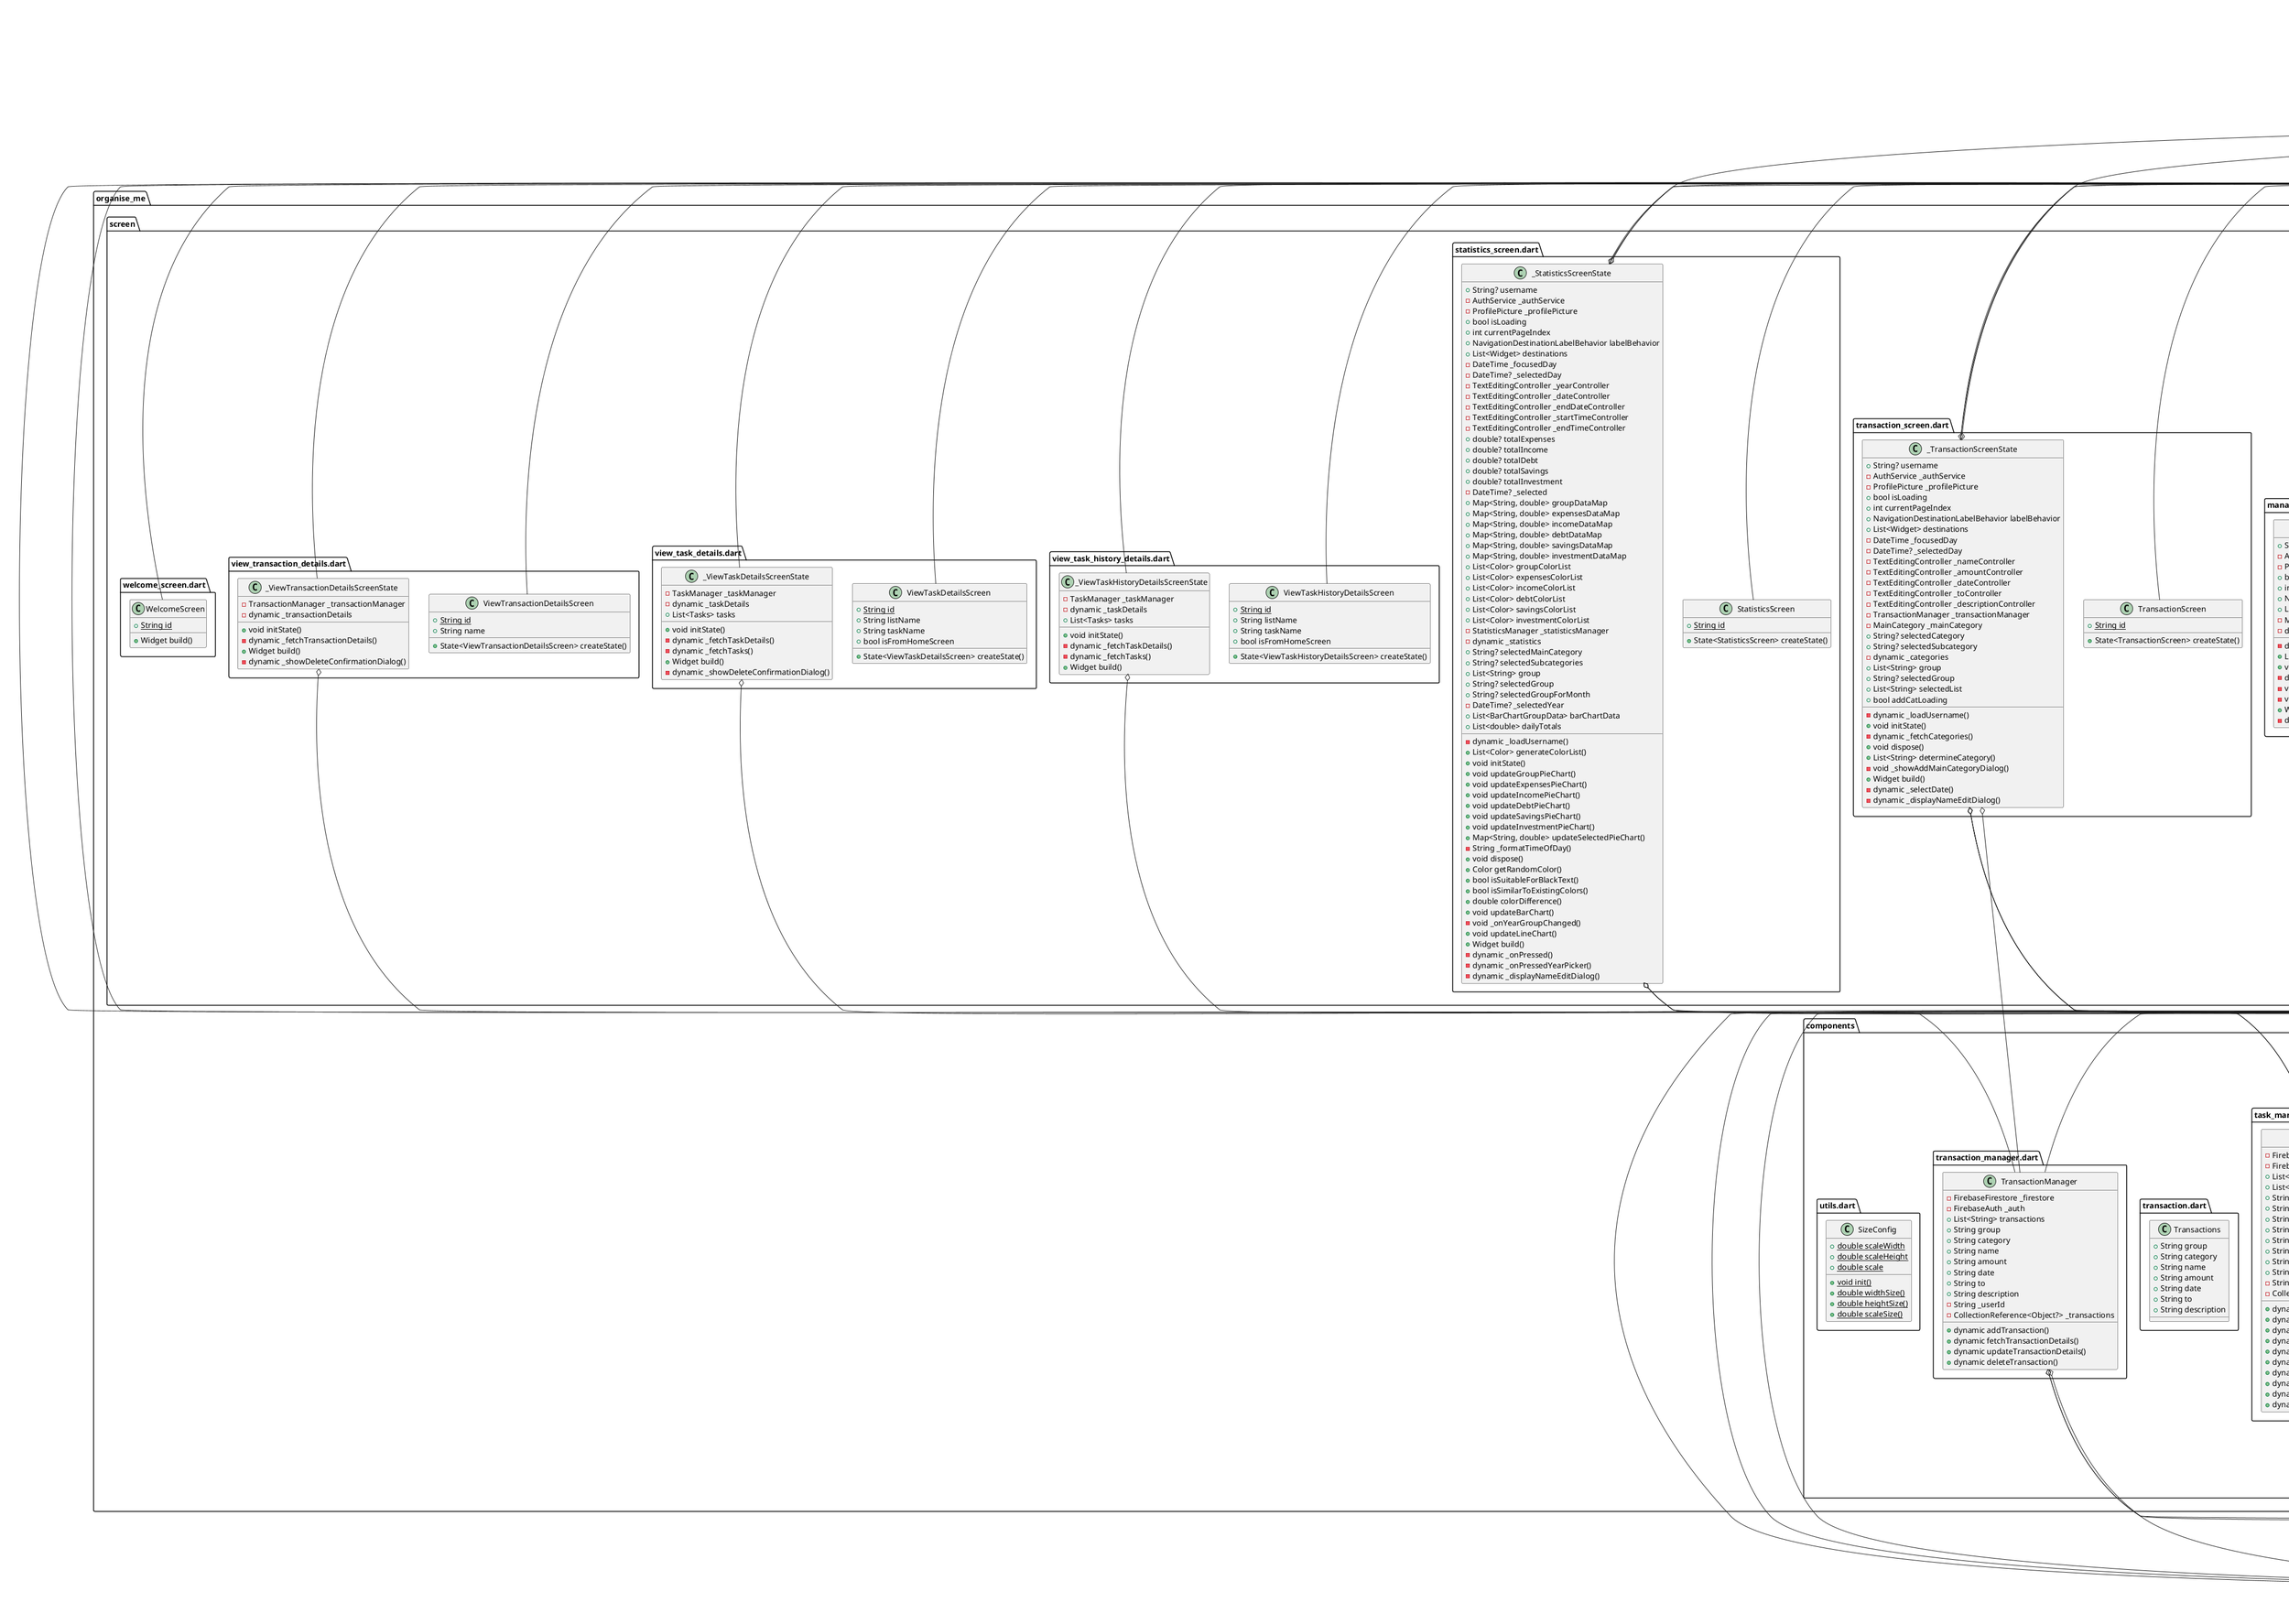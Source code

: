 @startuml
set namespaceSeparator ::

class "organise_me::components::auth_service.dart::AuthService" {
  -FirebaseAuth _auth
  -FirebaseFirestore _firestore
  +dynamic registerWithEmailAndPassword()
  +dynamic signInWithEmailAndPassword()
  +dynamic signOut()
  +dynamic getUsername()
  +dynamic updateUsername()
  +dynamic getEmail()
  +dynamic getPassword()
}

"organise_me::components::auth_service.dart::AuthService" o-- "firebase_auth::firebase_auth.dart::FirebaseAuth"
"organise_me::components::auth_service.dart::AuthService" o-- "cloud_firestore::cloud_firestore.dart::FirebaseFirestore"

class "organise_me::components::event.dart::Event" {
  +String eventName
  +String eventDescription
  +String startDate
  +String endDate
  +String startTime
  +String endTime
}

class "organise_me::components::event_manager.dart::EventManager" {
  -FirebaseFirestore _firestore
  -FirebaseAuth _auth
  +List<String> events
  +String eventName
  +String eventDescription
  +String startDate
  +String endDate
  +String startTime
  +String endTime
  -String _userId
  -CollectionReference<Object?> _event
  +dynamic addEvent()
  +dynamic fetchEventDetails()
  +dynamic updateEventDetails()
  +dynamic deleteEvent()
}

"organise_me::components::event_manager.dart::EventManager" o-- "cloud_firestore::cloud_firestore.dart::FirebaseFirestore"
"organise_me::components::event_manager.dart::EventManager" o-- "firebase_auth::firebase_auth.dart::FirebaseAuth"
"organise_me::components::event_manager.dart::EventManager" o-- "cloud_firestore::cloud_firestore.dart::CollectionReference<Object>"

class "organise_me::components::list_manager.dart::ListManager" {
  -FirebaseFirestore _firestore
  -FirebaseAuth _auth
  +List<String> lists
  +List<String> listIDs
  -String _userId
  -CollectionReference<Object?> _list
  +dynamic fetchLists()
  +dynamic addList()
  +dynamic updateList()
  +dynamic deleteList()
  -dynamic _deleteDocumentAndSubcollections()
}

"organise_me::components::list_manager.dart::ListManager" o-- "cloud_firestore::cloud_firestore.dart::FirebaseFirestore"
"organise_me::components::list_manager.dart::ListManager" o-- "firebase_auth::firebase_auth.dart::FirebaseAuth"
"organise_me::components::list_manager.dart::ListManager" o-- "cloud_firestore::cloud_firestore.dart::CollectionReference<Object>"

class "organise_me::components::main_category.dart::MainCategory" {
  -FirebaseFirestore _firestore
  -FirebaseAuth _auth
  +List<String> defaultMainCategories
  +List<String> mainCategories
  +List<String> defaultExpenseCategories
  +List<String> expensesCategory
  +List<String> defaultIncomeCategories
  +List<String> incomeCategory
  +List<String> defaultDebtCategories
  +List<String> debtCategory
  +List<String> defaultSavingsCategories
  +List<String> savingsCategory
  +List<String> defaultInvestmentCategories
  +List<String> investmentCategory
  -String _userId
  -CollectionReference<Object?> _expenses
  -CollectionReference<Object?> _income
  -CollectionReference<Object?> _debt
  -CollectionReference<Object?> _savings
  -CollectionReference<Object?> _investment
  +dynamic fetchCategories()
  +dynamic addExpensesCategory()
  +dynamic addIncomeCategory()
  +dynamic addDebtCategory()
  +dynamic addSavingsCategory()
  +dynamic addInvestmentCategory()
  +dynamic updateExpensesCategory()
  +dynamic updateIncomeCategory()
  +dynamic updateDebtCategory()
  +dynamic updateSavingsCategory()
  +dynamic updateInvestmentCategory()
  +dynamic deleteExpensesCategory()
  +dynamic deleteIncomeCategory()
  +dynamic deleteDebtCategory()
  +dynamic deleteSavingsCategory()
  +dynamic deleteInvestmentCategory()
}

"organise_me::components::main_category.dart::MainCategory" o-- "cloud_firestore::cloud_firestore.dart::FirebaseFirestore"
"organise_me::components::main_category.dart::MainCategory" o-- "firebase_auth::firebase_auth.dart::FirebaseAuth"
"organise_me::components::main_category.dart::MainCategory" o-- "cloud_firestore::cloud_firestore.dart::CollectionReference<Object>"

class "organise_me::components::profile_picture.dart::ProfilePicture" {
  +File? image
  +ImagePicker picker
  -FirebaseAuth _auth
  -FirebaseFirestore _firestore
  -FirebaseStorage _storage
  +String? profilePictureUrl
  +void Function()? onUpdate
  -String _userId
  -CollectionReference<Object?> _profilePicture
  +void setUpdateCallback()
  +dynamic getPictureFromGallery()
  +dynamic getPictureFromCamera()
  +dynamic showOptions()
  +dynamic uploadImage()
  +dynamic loadProfilePicture()
}

"organise_me::components::profile_picture.dart::ProfilePicture" o-- "dart::io::File"
"organise_me::components::profile_picture.dart::ProfilePicture" o-- "image_picker::image_picker.dart::ImagePicker"
"organise_me::components::profile_picture.dart::ProfilePicture" o-- "firebase_auth::firebase_auth.dart::FirebaseAuth"
"organise_me::components::profile_picture.dart::ProfilePicture" o-- "cloud_firestore::cloud_firestore.dart::FirebaseFirestore"
"organise_me::components::profile_picture.dart::ProfilePicture" o-- "firebase_storage::firebase_storage.dart::FirebaseStorage"
"organise_me::components::profile_picture.dart::ProfilePicture" o-- "dart::ui::void Function()"
"organise_me::components::profile_picture.dart::ProfilePicture" o-- "cloud_firestore::cloud_firestore.dart::CollectionReference<Object>"

class "organise_me::components::reusable_button.dart::ReusableButton" {
  +String text
  +void Function() onPress
  +Color backgroundColor
  +Color textColor
  +Widget build()
}

"organise_me::components::reusable_button.dart::ReusableButton" o-- "null::void Function()"
"organise_me::components::reusable_button.dart::ReusableButton" o-- "dart::ui::Color"
"flutter::src::widgets::framework.dart::StatelessWidget" <|-- "organise_me::components::reusable_button.dart::ReusableButton"

class "organise_me::components::reusable_text.dart::ReusableText" {
  +String text
  +double fontSize
  +Color color
  +TextDecoration decoration
  +Widget build()
}

"organise_me::components::reusable_text.dart::ReusableText" o-- "dart::ui::Color"
"organise_me::components::reusable_text.dart::ReusableText" o-- "dart::ui::TextDecoration"
"flutter::src::widgets::framework.dart::StatelessWidget" <|-- "organise_me::components::reusable_text.dart::ReusableText"

class "organise_me::components::statistics_manager.dart::StatisticsManager" {
  +Map<String, double> expenses
  +Map<String, double> income
  +Map<String, double> debt
  +Map<String, double> savings
  +Map<String, double> investment
  +Map<String, List<double>> monthlyTotals
  +double totalExpenses
  +double totalIncome
  +double totalDebt
  +double totalSavings
  +double totalInvestment
  -FirebaseFirestore _firestore
  -FirebaseAuth _auth
  +List<String> transactions
  -String _userId
  -CollectionReference<Object?> _transactions
  -CollectionReference<Object?> _expenses
  -CollectionReference<Object?> _income
  -CollectionReference<Object?> _debt
  -CollectionReference<Object?> _savings
  -CollectionReference<Object?> _investment
  -void _initializeTransaction()
  +dynamic calcTotal()
  +dynamic calcMonthlyTotals()
  +dynamic calcDailyTotals()
}

"organise_me::components::statistics_manager.dart::StatisticsManager" o-- "cloud_firestore::cloud_firestore.dart::FirebaseFirestore"
"organise_me::components::statistics_manager.dart::StatisticsManager" o-- "firebase_auth::firebase_auth.dart::FirebaseAuth"
"organise_me::components::statistics_manager.dart::StatisticsManager" o-- "cloud_firestore::cloud_firestore.dart::CollectionReference<Object>"

class "organise_me::components::task.dart::Tasks" {
  +String taskName
  +String taskDescription
  +String priority
  +String startDate
  +String endDate
  +String startTime
  +String endTime
  +bool isReminderOn
  +String listName
}

class "organise_me::components::task.dart::TaskName" {
  +String taskName
  +String priority
}

class "organise_me::components::task_manager.dart::TaskManager" {
  -FirebaseFirestore _firestore
  -FirebaseAuth _auth
  +List<String> tasks
  +List<String> taskHistory
  +String taskName
  +String taskDescription
  +String priority
  +String startDate
  +String endDate
  +String startTime
  +String endTime
  +String listName
  -String _userId
  -CollectionReference<Object?> _list
  +dynamic fetchTaskName()
  +dynamic addTask()
  +dynamic addTaskHistory()
  +dynamic updateTaskName()
  +dynamic updateTaskDetails()
  +dynamic deleteTask()
  +dynamic deleteTaskHistory()
  +dynamic fetchTaskDetails()
  +dynamic fetchHistoryDetails()
  +dynamic fetchTaskHistory()
}

"organise_me::components::task_manager.dart::TaskManager" o-- "cloud_firestore::cloud_firestore.dart::FirebaseFirestore"
"organise_me::components::task_manager.dart::TaskManager" o-- "firebase_auth::firebase_auth.dart::FirebaseAuth"
"organise_me::components::task_manager.dart::TaskManager" o-- "cloud_firestore::cloud_firestore.dart::CollectionReference<Object>"

class "organise_me::components::transaction.dart::Transactions" {
  +String group
  +String category
  +String name
  +String amount
  +String date
  +String to
  +String description
}

class "organise_me::components::transaction_manager.dart::TransactionManager" {
  -FirebaseFirestore _firestore
  -FirebaseAuth _auth
  +List<String> transactions
  +String group
  +String category
  +String name
  +String amount
  +String date
  +String to
  +String description
  -String _userId
  -CollectionReference<Object?> _transactions
  +dynamic addTransaction()
  +dynamic fetchTransactionDetails()
  +dynamic updateTransactionDetails()
  +dynamic deleteTransaction()
}

"organise_me::components::transaction_manager.dart::TransactionManager" o-- "cloud_firestore::cloud_firestore.dart::FirebaseFirestore"
"organise_me::components::transaction_manager.dart::TransactionManager" o-- "firebase_auth::firebase_auth.dart::FirebaseAuth"
"organise_me::components::transaction_manager.dart::TransactionManager" o-- "cloud_firestore::cloud_firestore.dart::CollectionReference<Object>"

class "organise_me::components::utils.dart::SizeConfig" {
  {static} +double scaleWidth
  {static} +double scaleHeight
  {static} +double scale
  {static} +void init()
  {static} +double widthSize()
  {static} +double heightSize()
  {static} +double scaleSize()
}

class "organise_me::screen::add_task_screen.dart::AddTaskScreen" {
  {static} +String id
  +String listName
  +State<AddTaskScreen> createState()
}

"flutter::src::widgets::framework.dart::StatefulWidget" <|-- "organise_me::screen::add_task_screen.dart::AddTaskScreen"

class "organise_me::screen::add_task_screen.dart::_AddTaskScreenState" {
  +String? username
  -AuthService _authService
  -ProfilePicture _profilePicture
  +bool isLoading
  -TaskManager _taskManager
  +int currentPageIndex
  +NavigationDestinationLabelBehavior labelBehavior
  +List<Widget> destinations
  +List<String> priorities
  +String? selectedPriority
  -TextEditingController _taskNameController
  -TextEditingController _taskDescriptionController
  -TextEditingController _startDateController
  -TextEditingController _endDateController
  -TextEditingController _startTimeController
  -TextEditingController _endTimeController
  -dynamic _loadUsername()
  +void initState()
  -String _formatTimeOfDay()
  +void dispose()
  -dynamic _fetchTasks()
  +Widget build()
  -dynamic _displayListNameDialog()
  -dynamic _selectStartDate()
  -dynamic _selectEndDate()
  -dynamic _selectStartTime()
  -dynamic _selectEndTime()
  -dynamic _displayNameEditDialog()
}

"organise_me::screen::add_task_screen.dart::_AddTaskScreenState" o-- "organise_me::components::auth_service.dart::AuthService"
"organise_me::screen::add_task_screen.dart::_AddTaskScreenState" o-- "organise_me::components::profile_picture.dart::ProfilePicture"
"organise_me::screen::add_task_screen.dart::_AddTaskScreenState" o-- "organise_me::components::task_manager.dart::TaskManager"
"organise_me::screen::add_task_screen.dart::_AddTaskScreenState" o-- "flutter::src::material::navigation_bar.dart::NavigationDestinationLabelBehavior"
"organise_me::screen::add_task_screen.dart::_AddTaskScreenState" o-- "flutter::src::widgets::editable_text.dart::TextEditingController"
"flutter::src::widgets::framework.dart::State" <|-- "organise_me::screen::add_task_screen.dart::_AddTaskScreenState"

class "organise_me::screen::edit_event_screen.dart::EditEventScreen" {
  {static} +String id
  +String eventName
  +State<EditEventScreen> createState()
}

"flutter::src::widgets::framework.dart::StatefulWidget" <|-- "organise_me::screen::edit_event_screen.dart::EditEventScreen"

class "organise_me::screen::edit_event_screen.dart::_EditEventScreenState" {
  -TextEditingController _eventController
  -TextEditingController _descriptionController
  -TextEditingController _startDateController
  -TextEditingController _endDateController
  -TextEditingController _startTimeController
  -TextEditingController _endTimeController
  -EventManager _eventManager
  -dynamic _eventDetails
  +List<String> regular
  +String? selectedRegular
  +List<String> days
  +String? selectedDays
  -dynamic _fetchEventDetails()
  +void initState()
  -String _formatTimeOfDay()
  +void dispose()
  +Widget build()
  -dynamic _selectStartDate()
  -dynamic _selectEndDate()
  -dynamic _selectStartTime()
  -dynamic _selectEndTime()
}

"organise_me::screen::edit_event_screen.dart::_EditEventScreenState" o-- "flutter::src::widgets::editable_text.dart::TextEditingController"
"organise_me::screen::edit_event_screen.dart::_EditEventScreenState" o-- "organise_me::components::event_manager.dart::EventManager"
"flutter::src::widgets::framework.dart::State" <|-- "organise_me::screen::edit_event_screen.dart::_EditEventScreenState"

class "organise_me::screen::edit_task_screen.dart::EditTaskScreen" {
  {static} +String id
  +String taskName
  +String listName
  +bool isFromHomeScreen
  +State<EditTaskScreen> createState()
}

"flutter::src::widgets::framework.dart::StatefulWidget" <|-- "organise_me::screen::edit_task_screen.dart::EditTaskScreen"

class "organise_me::screen::edit_task_screen.dart::_EditTaskScreenState" {
  +List<String> tasks
  +List<String> priorities
  +String? selectedPriority
  -TextEditingController _taskNameController
  -TextEditingController _taskDescriptionController
  -TextEditingController _startDateController
  -TextEditingController _endDateController
  -TextEditingController _startTimeController
  -TextEditingController _endTimeController
  -TaskManager _taskManager
  -dynamic _taskDetails
  -dynamic _fetchTaskDetails()
  +void initState()
  -String _formatTimeOfDay()
  +void dispose()
  +Widget build()
  -dynamic _selectStartDate()
  -dynamic _selectEndDate()
  -dynamic _selectStartTime()
  -dynamic _selectEndTime()
}

"organise_me::screen::edit_task_screen.dart::_EditTaskScreenState" o-- "flutter::src::widgets::editable_text.dart::TextEditingController"
"organise_me::screen::edit_task_screen.dart::_EditTaskScreenState" o-- "organise_me::components::task_manager.dart::TaskManager"
"flutter::src::widgets::framework.dart::State" <|-- "organise_me::screen::edit_task_screen.dart::_EditTaskScreenState"

class "organise_me::screen::edit_transaction_screen.dart::EditTransactionScreen" {
  {static} +String id
  +String name
  +State<EditTransactionScreen> createState()
}

"flutter::src::widgets::framework.dart::StatefulWidget" <|-- "organise_me::screen::edit_transaction_screen.dart::EditTransactionScreen"

class "organise_me::screen::edit_transaction_screen.dart::_EditTransactionScreenState" {
  -TextEditingController _nameController
  -TextEditingController _amountController
  -TextEditingController _dateController
  -TextEditingController _toController
  -TextEditingController _descriptionController
  -TransactionManager _transactionManager
  -dynamic _transactionDetails
  -MainCategory _mainCategory
  +String? selectedCategory
  +String? selectedSubcategory
  +List<String> group
  +String? selectedGroup
  +List<String> selectedList
  +List<String> determineCategory()
  -dynamic _fetchTransactionDetails()
  +void initState()
  -dynamic _fetchCategories()
  +void dispose()
  -void _showAddMainCategoryDialog()
  +Widget build()
  -dynamic _selectDate()
}

"organise_me::screen::edit_transaction_screen.dart::_EditTransactionScreenState" o-- "flutter::src::widgets::editable_text.dart::TextEditingController"
"organise_me::screen::edit_transaction_screen.dart::_EditTransactionScreenState" o-- "organise_me::components::transaction_manager.dart::TransactionManager"
"organise_me::screen::edit_transaction_screen.dart::_EditTransactionScreenState" o-- "organise_me::components::main_category.dart::MainCategory"
"flutter::src::widgets::framework.dart::State" <|-- "organise_me::screen::edit_transaction_screen.dart::_EditTransactionScreenState"

class "organise_me::screen::event_screen.dart::EventScreen" {
  {static} +String id
  +State<EventScreen> createState()
}

"flutter::src::widgets::framework.dart::StatefulWidget" <|-- "organise_me::screen::event_screen.dart::EventScreen"

class "organise_me::screen::event_screen.dart::_EventScreenState" {
  +String? username
  -AuthService _authService
  -ProfilePicture _profilePicture
  +bool isLoading
  +int currentPageIndex
  +NavigationDestinationLabelBehavior labelBehavior
  +List<Widget> destinations
  -DateTime _focusedDay
  -DateTime? _selectedDay
  -TextEditingController _eventNameController
  -TextEditingController _eventDescriptionController
  -TextEditingController _startDateController
  -TextEditingController _endDateController
  -TextEditingController _startTimeController
  -TextEditingController _endTimeController
  -EventManager _eventManager
  +List<String> regular
  +String? selectedRegular
  +List<String> days
  +String? selectedDays
  -dynamic _loadUsername()
  +void initState()
  -String _formatTimeOfDay()
  +void dispose()
  +Widget build()
  -dynamic _selectStartDate()
  -dynamic _selectEndDate()
  -dynamic _selectStartTime()
  -dynamic _selectEndTime()
  -dynamic _displayNameEditDialog()
}

"organise_me::screen::event_screen.dart::_EventScreenState" o-- "organise_me::components::auth_service.dart::AuthService"
"organise_me::screen::event_screen.dart::_EventScreenState" o-- "organise_me::components::profile_picture.dart::ProfilePicture"
"organise_me::screen::event_screen.dart::_EventScreenState" o-- "flutter::src::material::navigation_bar.dart::NavigationDestinationLabelBehavior"
"organise_me::screen::event_screen.dart::_EventScreenState" o-- "flutter::src::widgets::editable_text.dart::TextEditingController"
"organise_me::screen::event_screen.dart::_EventScreenState" o-- "organise_me::components::event_manager.dart::EventManager"
"flutter::src::widgets::framework.dart::State" <|-- "organise_me::screen::event_screen.dart::_EventScreenState"

class "organise_me::screen::home_screen.dart::HomeScreen" {
  {static} +String id
  +State<HomeScreen> createState()
}

"flutter::src::widgets::framework.dart::StatefulWidget" <|-- "organise_me::screen::home_screen.dart::HomeScreen"

class "organise_me::screen::home_screen.dart::_HomeScreenState" {
  +bool isLoading
  -FirebaseFirestore _firestore
  -FirebaseAuth _auth
  -ProfilePicture _profilePicture
  +String? username
  -AuthService _authService
  +int currentPageIndex
  +NavigationDestinationLabelBehavior labelBehavior
  +List<Widget> destinations
  +DateTime now
  -DateTime _focusedDay
  -DateTime? _selectedDay
  -dynamic _tasks
  +String dropdownValue
  +List<String> options
  +List<Tasks> tasks
  +List<Tasks> allTasks
  +int taskCount
  +bool showNotifiDialog
  +List<Event> events
  +List<Event> allEvents
  +int eventCount
  +List<Transactions> transactions
  +List<Transactions> allTransactions
  -String _userId
  -CollectionReference<Object?> _list
  -CollectionReference<Object?> _event
  -CollectionReference<Object?> _transaction
  +void initState()
  +void dispose()
  -void _onDaySelected()
  +dynamic fetchTasks()
  +dynamic fetchEvents()
  +dynamic fetchTransactions()
  -dynamic _loadUsername()
  -List<Event> _getEventsForDay()
  -List<Tasks> _getTasksForDay()
  -List<Transactions> _getTransactionsForDay()
  -List<dynamic> _getForDay()
  +void didChangeAppLifecycleState()
  -dynamic _resetDialogPreference()
  -dynamic _showTaskDialog()
  +Widget build()
  +int priorityValue()
  +Color getPriorityColor()
  +Color getTransactionColor()
  +Icon getTransactionIcon()
  +Icon getPriorityIcon()
  -dynamic _displayNameEditDialog()
}

"organise_me::screen::home_screen.dart::_HomeScreenState" o-- "cloud_firestore::cloud_firestore.dart::FirebaseFirestore"
"organise_me::screen::home_screen.dart::_HomeScreenState" o-- "firebase_auth::firebase_auth.dart::FirebaseAuth"
"organise_me::screen::home_screen.dart::_HomeScreenState" o-- "organise_me::components::profile_picture.dart::ProfilePicture"
"organise_me::screen::home_screen.dart::_HomeScreenState" o-- "organise_me::components::auth_service.dart::AuthService"
"organise_me::screen::home_screen.dart::_HomeScreenState" o-- "flutter::src::material::navigation_bar.dart::NavigationDestinationLabelBehavior"
"organise_me::screen::home_screen.dart::_HomeScreenState" o-- "cloud_firestore::cloud_firestore.dart::CollectionReference<Object>"
"flutter::src::widgets::framework.dart::State" <|-- "organise_me::screen::home_screen.dart::_HomeScreenState"

class "organise_me::screen::list_screen.dart::ListScreen" {
  {static} +String id
  +State<ListScreen> createState()
}

"flutter::src::widgets::framework.dart::StatefulWidget" <|-- "organise_me::screen::list_screen.dart::ListScreen"

class "organise_me::screen::list_screen.dart::_ListScreenState" {
  +String? username
  -AuthService _authService
  -ProfilePicture _profilePicture
  +bool isLoading
  +int currentPageIndex
  +NavigationDestinationLabelBehavior labelBehavior
  +List<Widget> destinations
  -ListManager _listManager
  -dynamic _lists
  -dynamic _loadUsername()
  +void initState()
  -dynamic _fetchLists()
  +Widget build()
  -dynamic _displayTipsDialog()
  -dynamic _displayTextInputDialog()
  -dynamic _showDeleteConfirmationDialog()
  -dynamic _displayNameEditDialog()
}

"organise_me::screen::list_screen.dart::_ListScreenState" o-- "organise_me::components::auth_service.dart::AuthService"
"organise_me::screen::list_screen.dart::_ListScreenState" o-- "organise_me::components::profile_picture.dart::ProfilePicture"
"organise_me::screen::list_screen.dart::_ListScreenState" o-- "flutter::src::material::navigation_bar.dart::NavigationDestinationLabelBehavior"
"organise_me::screen::list_screen.dart::_ListScreenState" o-- "organise_me::components::list_manager.dart::ListManager"
"flutter::src::widgets::framework.dart::State" <|-- "organise_me::screen::list_screen.dart::_ListScreenState"

class "organise_me::screen::login_screen.dart::LoginScreen" {
  {static} +String id
  +State<LoginScreen> createState()
}

"flutter::src::widgets::framework.dart::StatefulWidget" <|-- "organise_me::screen::login_screen.dart::LoginScreen"

class "organise_me::screen::login_screen.dart::_LoginScreenState" {
  -AuthService _auth
  -GlobalKey<FormState> _formKey
  -TextEditingController _emailController
  -TextEditingController _passwordController
  -bool _isObscured
  -void _togglePasswordVisibility()
  +void dispose()
  +Widget build()
}

"organise_me::screen::login_screen.dart::_LoginScreenState" o-- "organise_me::components::auth_service.dart::AuthService"
"organise_me::screen::login_screen.dart::_LoginScreenState" o-- "flutter::src::widgets::framework.dart::GlobalKey<FormState>"
"organise_me::screen::login_screen.dart::_LoginScreenState" o-- "flutter::src::widgets::editable_text.dart::TextEditingController"
"flutter::src::widgets::framework.dart::State" <|-- "organise_me::screen::login_screen.dart::_LoginScreenState"

class "organise_me::screen::main.dart::OrganiseME" {
  +dynamic listName
  +dynamic taskName
  +dynamic text
  +dynamic onPress
  +dynamic eventName
  +dynamic name
  +dynamic group
  +dynamic isFromHomeScreen
  +dynamic className
  +Widget build()
}

"flutter::src::widgets::framework.dart::StatelessWidget" <|-- "organise_me::screen::main.dart::OrganiseME"

class "organise_me::screen::manage_category.dart::ManageCategoryScreen" {
  {static} +String id
  +String group
  +State<ManageCategoryScreen> createState()
}

"flutter::src::widgets::framework.dart::StatefulWidget" <|-- "organise_me::screen::manage_category.dart::ManageCategoryScreen"

class "organise_me::screen::manage_category.dart::_ManageCategoryScreenState" {
  +String? username
  -AuthService _authService
  -ProfilePicture _profilePicture
  +bool isLoading
  +int currentPageIndex
  +NavigationDestinationLabelBehavior labelBehavior
  +List<Widget> destinations
  -MainCategory _mainCategory
  -dynamic _categories
  -dynamic _loadUsername()
  +List<String> determineCategory()
  +void initState()
  -dynamic _fetchCategories()
  -void _showEditCategoryDialog()
  -void _showDeleteCategoryDialog()
  +Widget build()
  -dynamic _displayNameEditDialog()
}

"organise_me::screen::manage_category.dart::_ManageCategoryScreenState" o-- "organise_me::components::auth_service.dart::AuthService"
"organise_me::screen::manage_category.dart::_ManageCategoryScreenState" o-- "organise_me::components::profile_picture.dart::ProfilePicture"
"organise_me::screen::manage_category.dart::_ManageCategoryScreenState" o-- "flutter::src::material::navigation_bar.dart::NavigationDestinationLabelBehavior"
"organise_me::screen::manage_category.dart::_ManageCategoryScreenState" o-- "organise_me::components::main_category.dart::MainCategory"
"flutter::src::widgets::framework.dart::State" <|-- "organise_me::screen::manage_category.dart::_ManageCategoryScreenState"

class "organise_me::screen::register_screen.dart::RegisterScreen" {
  {static} +String id
  +State<RegisterScreen> createState()
}

"flutter::src::widgets::framework.dart::StatefulWidget" <|-- "organise_me::screen::register_screen.dart::RegisterScreen"

class "organise_me::screen::register_screen.dart::_RegisterScreenState" {
  -AuthService _authService
  -TextEditingController _usernameController
  -TextEditingController _emailController
  -TextEditingController _passwordController
  -TextEditingController _confirmPasswordController
  -GlobalKey<FormState> _formKey
  -bool _isObscured
  -bool _isobscured
  -dynamic _register()
  -void _togglePasswordVisibility()
  -void _toggleConfirmPasswordVisibility()
  +void dispose()
  +Widget build()
}

"organise_me::screen::register_screen.dart::_RegisterScreenState" o-- "organise_me::components::auth_service.dart::AuthService"
"organise_me::screen::register_screen.dart::_RegisterScreenState" o-- "flutter::src::widgets::editable_text.dart::TextEditingController"
"organise_me::screen::register_screen.dart::_RegisterScreenState" o-- "flutter::src::widgets::framework.dart::GlobalKey<FormState>"
"flutter::src::widgets::framework.dart::State" <|-- "organise_me::screen::register_screen.dart::_RegisterScreenState"

class "organise_me::screen::statistics_screen.dart::StatisticsScreen" {
  {static} +String id
  +State<StatisticsScreen> createState()
}

"flutter::src::widgets::framework.dart::StatefulWidget" <|-- "organise_me::screen::statistics_screen.dart::StatisticsScreen"

class "organise_me::screen::statistics_screen.dart::_StatisticsScreenState" {
  +String? username
  -AuthService _authService
  -ProfilePicture _profilePicture
  +bool isLoading
  +int currentPageIndex
  +NavigationDestinationLabelBehavior labelBehavior
  +List<Widget> destinations
  -DateTime _focusedDay
  -DateTime? _selectedDay
  -TextEditingController _yearController
  -TextEditingController _dateController
  -TextEditingController _endDateController
  -TextEditingController _startTimeController
  -TextEditingController _endTimeController
  +double? totalExpenses
  +double? totalIncome
  +double? totalDebt
  +double? totalSavings
  +double? totalInvestment
  -DateTime? _selected
  +Map<String, double> groupDataMap
  +Map<String, double> expensesDataMap
  +Map<String, double> incomeDataMap
  +Map<String, double> debtDataMap
  +Map<String, double> savingsDataMap
  +Map<String, double> investmentDataMap
  +List<Color> groupColorList
  +List<Color> expensesColorList
  +List<Color> incomeColorList
  +List<Color> debtColorList
  +List<Color> savingsColorList
  +List<Color> investmentColorList
  -StatisticsManager _statisticsManager
  -dynamic _statistics
  +String? selectedMainCategory
  +String? selectedSubcategories
  +List<String> group
  +String? selectedGroup
  +String? selectedGroupForMonth
  -DateTime? _selectedYear
  +List<BarChartGroupData> barChartData
  +List<double> dailyTotals
  -dynamic _loadUsername()
  +List<Color> generateColorList()
  +void initState()
  +void updateGroupPieChart()
  +void updateExpensesPieChart()
  +void updateIncomePieChart()
  +void updateDebtPieChart()
  +void updateSavingsPieChart()
  +void updateInvestmentPieChart()
  +Map<String, double> updateSelectedPieChart()
  -String _formatTimeOfDay()
  +void dispose()
  +Color getRandomColor()
  +bool isSuitableForBlackText()
  +bool isSimilarToExistingColors()
  +double colorDifference()
  +void updateBarChart()
  -void _onYearGroupChanged()
  +void updateLineChart()
  +Widget build()
  -dynamic _onPressed()
  -dynamic _onPressedYearPicker()
  -dynamic _displayNameEditDialog()
}

"organise_me::screen::statistics_screen.dart::_StatisticsScreenState" o-- "organise_me::components::auth_service.dart::AuthService"
"organise_me::screen::statistics_screen.dart::_StatisticsScreenState" o-- "organise_me::components::profile_picture.dart::ProfilePicture"
"organise_me::screen::statistics_screen.dart::_StatisticsScreenState" o-- "flutter::src::material::navigation_bar.dart::NavigationDestinationLabelBehavior"
"organise_me::screen::statistics_screen.dart::_StatisticsScreenState" o-- "flutter::src::widgets::editable_text.dart::TextEditingController"
"organise_me::screen::statistics_screen.dart::_StatisticsScreenState" o-- "organise_me::components::statistics_manager.dart::StatisticsManager"
"flutter::src::widgets::framework.dart::State" <|-- "organise_me::screen::statistics_screen.dart::_StatisticsScreenState"

class "organise_me::screen::success_screen.dart::SuccessScreen" {
  {static} +String id
  +String text
  +void Function() onPress
  +Widget build()
}

"organise_me::screen::success_screen.dart::SuccessScreen" o-- "null::void Function()"
"flutter::src::widgets::framework.dart::StatelessWidget" <|-- "organise_me::screen::success_screen.dart::SuccessScreen"

class "organise_me::screen::task_history.dart::TaskHistoryScreen" {
  {static} +String id
  +String listName
  +State<TaskHistoryScreen> createState()
}

"flutter::src::widgets::framework.dart::StatefulWidget" <|-- "organise_me::screen::task_history.dart::TaskHistoryScreen"

class "organise_me::screen::task_history.dart::_TaskHistoryScreenState" {
  +String? username
  -AuthService _authService
  -ProfilePicture _profilePicture
  +bool isLoading
  +int currentPageIndex
  +NavigationDestinationLabelBehavior labelBehavior
  +List<Widget> destinations
  +String selectedValue
  -TaskManager _taskManager
  -dynamic _tasks
  -FirebaseFirestore _firestore
  -FirebaseAuth _auth
  -List<TaskName> _task
  -String _userId
  -CollectionReference<Object?> _list
  -dynamic _loadUsername()
  +void initState()
  -dynamic _fetchTasks()
  +dynamic fetchTasks()
  +Widget build()
  -dynamic _displayListNameDialog()
  -dynamic _displayConfirmationDialog()
  -dynamic _displayNameEditDialog()
}

"organise_me::screen::task_history.dart::_TaskHistoryScreenState" o-- "organise_me::components::auth_service.dart::AuthService"
"organise_me::screen::task_history.dart::_TaskHistoryScreenState" o-- "organise_me::components::profile_picture.dart::ProfilePicture"
"organise_me::screen::task_history.dart::_TaskHistoryScreenState" o-- "flutter::src::material::navigation_bar.dart::NavigationDestinationLabelBehavior"
"organise_me::screen::task_history.dart::_TaskHistoryScreenState" o-- "organise_me::components::task_manager.dart::TaskManager"
"organise_me::screen::task_history.dart::_TaskHistoryScreenState" o-- "cloud_firestore::cloud_firestore.dart::FirebaseFirestore"
"organise_me::screen::task_history.dart::_TaskHistoryScreenState" o-- "firebase_auth::firebase_auth.dart::FirebaseAuth"
"organise_me::screen::task_history.dart::_TaskHistoryScreenState" o-- "cloud_firestore::cloud_firestore.dart::CollectionReference<Object>"
"flutter::src::widgets::framework.dart::State" <|-- "organise_me::screen::task_history.dart::_TaskHistoryScreenState"
"flutter::src::widgets::ticker_provider.dart::SingleTickerProviderStateMixin" <|-- "organise_me::screen::task_history.dart::_TaskHistoryScreenState"

class "organise_me::screen::task_screen.dart::TaskScreen" {
  {static} +String id
  +String listName
  +State<TaskScreen> createState()
}

"flutter::src::widgets::framework.dart::StatefulWidget" <|-- "organise_me::screen::task_screen.dart::TaskScreen"

class "organise_me::screen::task_screen.dart::_TaskScreenState" {
  +String? username
  -AuthService _authService
  -ProfilePicture _profilePicture
  +bool isLoading
  +int currentPageIndex
  +NavigationDestinationLabelBehavior labelBehavior
  +List<Widget> destinations
  +String selectedValue
  -TaskManager _taskManager
  -dynamic _tasks
  -FirebaseFirestore _firestore
  -FirebaseAuth _auth
  -List<TaskName> _task
  -String _userId
  -CollectionReference<Object?> _list
  -dynamic _loadUsername()
  +void initState()
  -dynamic _fetchTasks()
  +dynamic fetchTasks()
  +Widget build()
  -dynamic _displayListNameDialog()
  -dynamic _displayTextInputDialog()
  -dynamic _displayTipsDialog()
  -dynamic _showDeleteConfirmationDialog()
  -dynamic _displayNameEditDialog()
}

"organise_me::screen::task_screen.dart::_TaskScreenState" o-- "organise_me::components::auth_service.dart::AuthService"
"organise_me::screen::task_screen.dart::_TaskScreenState" o-- "organise_me::components::profile_picture.dart::ProfilePicture"
"organise_me::screen::task_screen.dart::_TaskScreenState" o-- "flutter::src::material::navigation_bar.dart::NavigationDestinationLabelBehavior"
"organise_me::screen::task_screen.dart::_TaskScreenState" o-- "organise_me::components::task_manager.dart::TaskManager"
"organise_me::screen::task_screen.dart::_TaskScreenState" o-- "cloud_firestore::cloud_firestore.dart::FirebaseFirestore"
"organise_me::screen::task_screen.dart::_TaskScreenState" o-- "firebase_auth::firebase_auth.dart::FirebaseAuth"
"organise_me::screen::task_screen.dart::_TaskScreenState" o-- "cloud_firestore::cloud_firestore.dart::CollectionReference<Object>"
"flutter::src::widgets::framework.dart::State" <|-- "organise_me::screen::task_screen.dart::_TaskScreenState"
"flutter::src::widgets::ticker_provider.dart::SingleTickerProviderStateMixin" <|-- "organise_me::screen::task_screen.dart::_TaskScreenState"

class "organise_me::screen::transaction_screen.dart::TransactionScreen" {
  {static} +String id
  +State<TransactionScreen> createState()
}

"flutter::src::widgets::framework.dart::StatefulWidget" <|-- "organise_me::screen::transaction_screen.dart::TransactionScreen"

class "organise_me::screen::transaction_screen.dart::_TransactionScreenState" {
  +String? username
  -AuthService _authService
  -ProfilePicture _profilePicture
  +bool isLoading
  +int currentPageIndex
  +NavigationDestinationLabelBehavior labelBehavior
  +List<Widget> destinations
  -DateTime _focusedDay
  -DateTime? _selectedDay
  -TextEditingController _nameController
  -TextEditingController _amountController
  -TextEditingController _dateController
  -TextEditingController _toController
  -TextEditingController _descriptionController
  -TransactionManager _transactionManager
  -MainCategory _mainCategory
  +String? selectedCategory
  +String? selectedSubcategory
  -dynamic _categories
  +List<String> group
  +String? selectedGroup
  +List<String> selectedList
  +bool addCatLoading
  -dynamic _loadUsername()
  +void initState()
  -dynamic _fetchCategories()
  +void dispose()
  +List<String> determineCategory()
  -void _showAddMainCategoryDialog()
  +Widget build()
  -dynamic _selectDate()
  -dynamic _displayNameEditDialog()
}

"organise_me::screen::transaction_screen.dart::_TransactionScreenState" o-- "organise_me::components::auth_service.dart::AuthService"
"organise_me::screen::transaction_screen.dart::_TransactionScreenState" o-- "organise_me::components::profile_picture.dart::ProfilePicture"
"organise_me::screen::transaction_screen.dart::_TransactionScreenState" o-- "flutter::src::material::navigation_bar.dart::NavigationDestinationLabelBehavior"
"organise_me::screen::transaction_screen.dart::_TransactionScreenState" o-- "flutter::src::widgets::editable_text.dart::TextEditingController"
"organise_me::screen::transaction_screen.dart::_TransactionScreenState" o-- "organise_me::components::transaction_manager.dart::TransactionManager"
"organise_me::screen::transaction_screen.dart::_TransactionScreenState" o-- "organise_me::components::main_category.dart::MainCategory"
"flutter::src::widgets::framework.dart::State" <|-- "organise_me::screen::transaction_screen.dart::_TransactionScreenState"

class "organise_me::screen::view_event_details.dart::ViewEventDetailsScreen" {
  {static} +String id
  +String eventName
  +State<ViewEventDetailsScreen> createState()
}

"flutter::src::widgets::framework.dart::StatefulWidget" <|-- "organise_me::screen::view_event_details.dart::ViewEventDetailsScreen"

class "organise_me::screen::view_event_details.dart::_ViewEventDetailsScreenState" {
  -EventManager _eventManager
  -dynamic _eventDetails
  +void initState()
  -dynamic _fetchEventDetails()
  +Widget build()
  -dynamic _showDeleteConfirmationDialog()
}

"organise_me::screen::view_event_details.dart::_ViewEventDetailsScreenState" o-- "organise_me::components::event_manager.dart::EventManager"
"flutter::src::widgets::framework.dart::State" <|-- "organise_me::screen::view_event_details.dart::_ViewEventDetailsScreenState"

class "organise_me::screen::view_task_details.dart::ViewTaskDetailsScreen" {
  {static} +String id
  +String listName
  +String taskName
  +bool isFromHomeScreen
  +State<ViewTaskDetailsScreen> createState()
}

"flutter::src::widgets::framework.dart::StatefulWidget" <|-- "organise_me::screen::view_task_details.dart::ViewTaskDetailsScreen"

class "organise_me::screen::view_task_details.dart::_ViewTaskDetailsScreenState" {
  -TaskManager _taskManager
  -dynamic _taskDetails
  +List<Tasks> tasks
  +void initState()
  -dynamic _fetchTaskDetails()
  -dynamic _fetchTasks()
  +Widget build()
  -dynamic _showDeleteConfirmationDialog()
}

"organise_me::screen::view_task_details.dart::_ViewTaskDetailsScreenState" o-- "organise_me::components::task_manager.dart::TaskManager"
"flutter::src::widgets::framework.dart::State" <|-- "organise_me::screen::view_task_details.dart::_ViewTaskDetailsScreenState"

class "organise_me::screen::view_task_history_details.dart::ViewTaskHistoryDetailsScreen" {
  {static} +String id
  +String listName
  +String taskName
  +bool isFromHomeScreen
  +State<ViewTaskHistoryDetailsScreen> createState()
}

"flutter::src::widgets::framework.dart::StatefulWidget" <|-- "organise_me::screen::view_task_history_details.dart::ViewTaskHistoryDetailsScreen"

class "organise_me::screen::view_task_history_details.dart::_ViewTaskHistoryDetailsScreenState" {
  -TaskManager _taskManager
  -dynamic _taskDetails
  +List<Tasks> tasks
  +void initState()
  -dynamic _fetchTaskDetails()
  -dynamic _fetchTasks()
  +Widget build()
}

"organise_me::screen::view_task_history_details.dart::_ViewTaskHistoryDetailsScreenState" o-- "organise_me::components::task_manager.dart::TaskManager"
"flutter::src::widgets::framework.dart::State" <|-- "organise_me::screen::view_task_history_details.dart::_ViewTaskHistoryDetailsScreenState"

class "organise_me::screen::view_transaction_details.dart::ViewTransactionDetailsScreen" {
  {static} +String id
  +String name
  +State<ViewTransactionDetailsScreen> createState()
}

"flutter::src::widgets::framework.dart::StatefulWidget" <|-- "organise_me::screen::view_transaction_details.dart::ViewTransactionDetailsScreen"

class "organise_me::screen::view_transaction_details.dart::_ViewTransactionDetailsScreenState" {
  -TransactionManager _transactionManager
  -dynamic _transactionDetails
  +void initState()
  -dynamic _fetchTransactionDetails()
  +Widget build()
  -dynamic _showDeleteConfirmationDialog()
}

"organise_me::screen::view_transaction_details.dart::_ViewTransactionDetailsScreenState" o-- "organise_me::components::transaction_manager.dart::TransactionManager"
"flutter::src::widgets::framework.dart::State" <|-- "organise_me::screen::view_transaction_details.dart::_ViewTransactionDetailsScreenState"

class "organise_me::screen::welcome_screen.dart::WelcomeScreen" {
  {static} +String id
  +Widget build()
}

"flutter::src::widgets::framework.dart::StatelessWidget" <|-- "organise_me::screen::welcome_screen.dart::WelcomeScreen"


@enduml